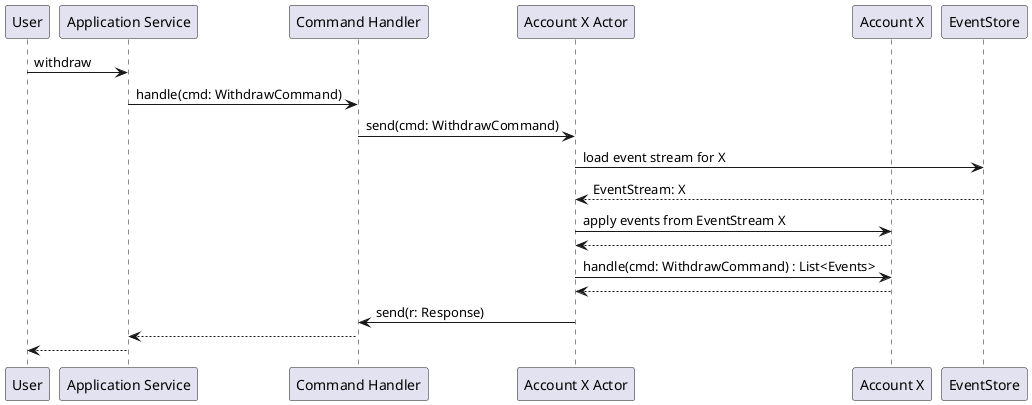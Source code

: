 @startuml

participant "User" as U
participant "Application Service" as AS
participant "Command Handler" as CH
participant "Account X Actor" as AC
participant "Account X" as A
participant "EventStore" as ES

U -> AS: withdraw
AS -> CH: handle(cmd: WithdrawCommand)
CH -> AC: send(cmd: WithdrawCommand)
AC -> ES: load event stream for X
AC <-- ES: EventStream: X
AC -> A: apply events from EventStream X
AC <-- A
AC -> A: handle(cmd: WithdrawCommand) : List<Events>
AC <-- A:
CH <- AC: send(r: Response)
AS <-- CH
U <-- AS



@enduml